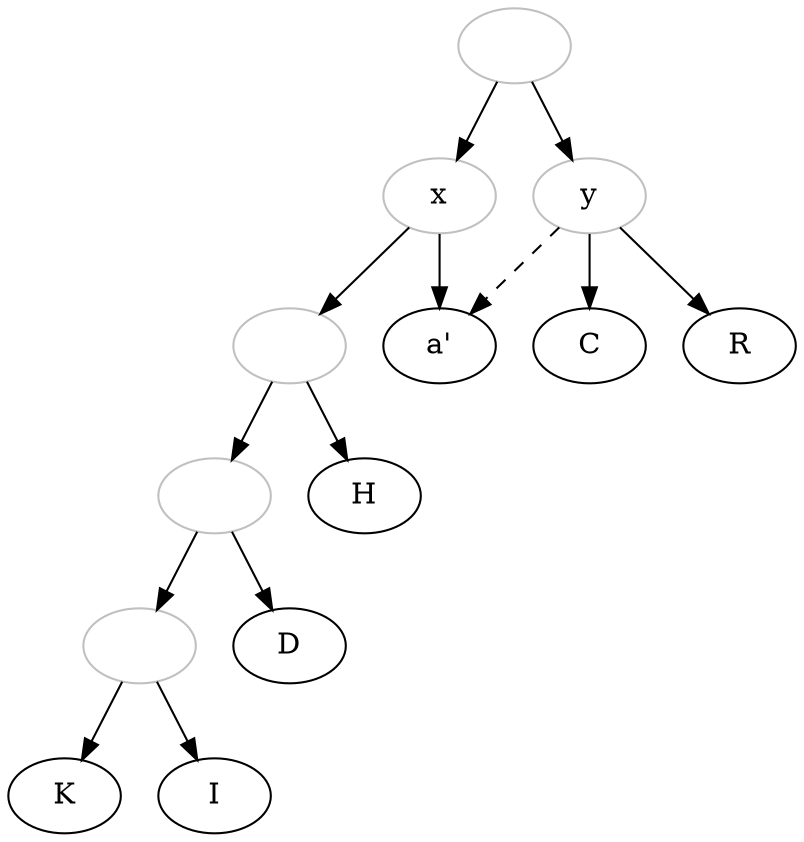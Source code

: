 digraph {
archetype [color="grey", label=" "] ;
x [color="grey"] ;
y [color="grey"] ;
astroke [label="a'"] ;
KIDH [color="grey", label=" "] ;
KID [color="grey", label=" "] ;
KI [color="grey", label=" "] ;
archetype -> x ;
archetype -> y ;
x -> astroke ;
x -> KIDH ;
KIDH -> H ;
KIDH -> KID ;
KID -> D ;
KID -> KI ;
KI -> K ;
KI -> I ;
y -> astroke [style="dashed"] ;
y -> C ;
y -> R ;
}



